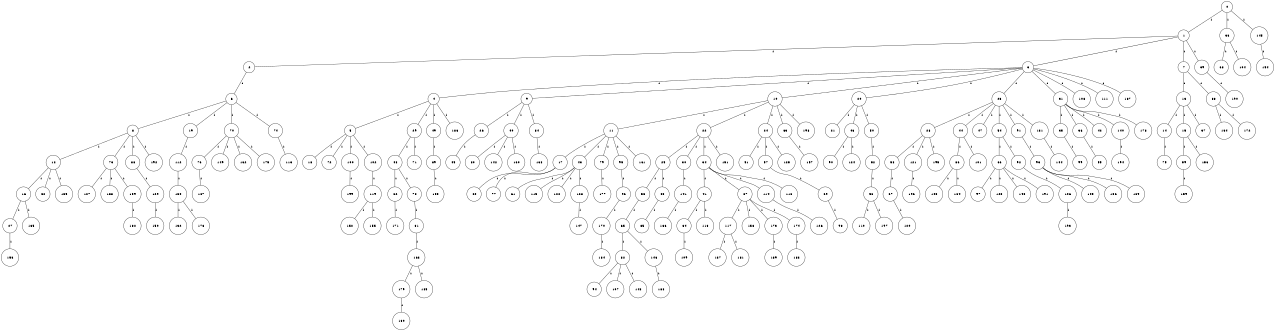 graph G {
size="8.5,11;"
ratio = "expand;"
fixedsize="true;"
overlap="scale;"
node[shape=circle,width=.12,hight=.12,fontsize=12]
edge[fontsize=12]

0[label=" 0" color=black, pos="1.9604761,1.4181979!"];
1[label=" 1" color=black, pos="2.4500533,0.951227!"];
2[label=" 2" color=black, pos="1.2695642,0.36725289!"];
3[label=" 3" color=black, pos="2.9669609,1.7452309!"];
4[label=" 4" color=black, pos="1.5431168,2.6461092!"];
5[label=" 5" color=black, pos="1.0675874,1.4735009!"];
6[label=" 6" color=black, pos="0.36434896,0.61158329!"];
7[label=" 7" color=black, pos="2.7796504,1.558742!"];
8[label=" 8" color=black, pos="1.6830721,0.11921117!"];
9[label=" 9" color=black, pos="2.3270435,1.0908957!"];
10[label=" 10" color=black, pos="0.30878695,0.31525876!"];
11[label=" 11" color=black, pos="2.3903608,2.926791!"];
12[label=" 12" color=black, pos="0.79194297,2.6343854!"];
13[label=" 13" color=black, pos="2.6108859,2.0073011!"];
14[label=" 14" color=black, pos="1.421838,1.4670276!"];
15[label=" 15" color=black, pos="1.305146,2.941615!"];
16[label=" 16" color=black, pos="1.0027095,1.1213435!"];
17[label=" 17" color=black, pos="1.1312643,1.9263606!"];
18[label=" 18" color=black, pos="2.6703879,2.7157992!"];
19[label=" 19" color=black, pos="0.30210896,2.9942263!"];
20[label=" 20" color=black, pos="2.2154902,0.95358228!"];
21[label=" 21" color=black, pos="0.73649808,1.801611!"];
22[label=" 22" color=black, pos="1.5797677,0.35982456!"];
23[label=" 23" color=black, pos="0.29440821,2.8731319!"];
24[label=" 24" color=black, pos="0.36226566,1.6268706!"];
25[label=" 25" color=black, pos="0.20671464,0.93358123!"];
26[label=" 26" color=black, pos="2.7948506,2.9378512!"];
27[label=" 27" color=black, pos="2.2919705,0.19101145!"];
28[label=" 28" color=black, pos="2.5606892,1.3338369!"];
29[label=" 29" color=black, pos="0.10547708,0.45552338!"];
30[label=" 30" color=black, pos="2.4040865,1.5701585!"];
31[label=" 31" color=black, pos="0.11678746,1.9956124!"];
32[label=" 32" color=black, pos="2.4377657,1.9725831!"];
33[label=" 33" color=black, pos="0.17571422,0.52158289!"];
34[label=" 34" color=black, pos="0.5555447,2.0675243!"];
35[label=" 35" color=black, pos="0.39151157,0.35497591!"];
36[label=" 36" color=black, pos="1.4031295,2.2493881!"];
37[label=" 37" color=black, pos="2.8242606,1.1938513!"];
38[label=" 38" color=black, pos="2.5202594,2.9268417!"];
39[label=" 39" color=black, pos="0.20730018,1.1161!"];
40[label=" 40" color=black, pos="2.5449371,1.2895463!"];
41[label=" 41" color=black, pos="0.99484739,1.6912161!"];
42[label=" 42" color=black, pos="0.27056328,2.3979073!"];
43[label=" 43" color=black, pos="1.0172761,0.61427564!"];
44[label=" 44" color=black, pos="1.441696,0.92901218!"];
45[label=" 45" color=black, pos="1.5685752,2.4943036!"];
46[label=" 46" color=black, pos="1.8868733,1.7258814!"];
47[label=" 47" color=black, pos="0.34359951,0.73923943!"];
48[label=" 48" color=black, pos="1.9306644,2.609188!"];
49[label=" 49" color=black, pos="0.83991491,1.4759039!"];
50[label=" 50" color=black, pos="0.059144458,0.77255304!"];
51[label=" 51" color=black, pos="2.6266944,2.4968262!"];
52[label=" 52" color=black, pos="1.2504924,0.33434689!"];
53[label=" 53" color=black, pos="1.5487019,1.9079021!"];
54[label=" 54" color=black, pos="1.2497959,0.52974876!"];
55[label=" 55" color=black, pos="1.4757649,2.4819321!"];
56[label=" 56" color=black, pos="2.2977739,2.3319411!"];
57[label=" 57" color=black, pos="2.3915241,1.248167!"];
58[label=" 58" color=black, pos="1.6816562,1.5270892!"];
59[label=" 59" color=black, pos="2.4075487,2.3767409!"];
60[label=" 60" color=black, pos="0.44975377,1.4771086!"];
61[label=" 61" color=black, pos="0.53973833,2.4340309!"];
62[label=" 62" color=black, pos="0.018794226,2.3829297!"];
63[label=" 63" color=black, pos="0.23276786,2.9009884!"];
64[label=" 64" color=black, pos="0.95598182,0.66823058!"];
65[label=" 65" color=black, pos="1.0407745,0.79817447!"];
66[label=" 66" color=black, pos="0.93711762,1.0307813!"];
67[label=" 67" color=black, pos="0.34917898,0.0027074437!"];
68[label=" 68" color=black, pos="2.1186099,0.79738843!"];
69[label=" 69" color=black, pos="1.8648268,0.44788254!"];
70[label=" 70" color=black, pos="2.195199,2.3781801!"];
71[label=" 71" color=black, pos="0.69567404,0.95850866!"];
72[label=" 72" color=black, pos="0.51209798,0.99916178!"];
73[label=" 73" color=black, pos="2.5431368,2.2753032!"];
74[label=" 74" color=black, pos="2.1225999,0.82492078!"];
75[label=" 75" color=black, pos="0.71360658,1.2707116!"];
76[label=" 76" color=black, pos="2.3074443,1.4905648!"];
77[label=" 77" color=black, pos="0.29951937,2.0558922!"];
78[label=" 78" color=black, pos="0.76925959,1.9226853!"];
79[label=" 79" color=black, pos="0.71324085,2.1165895!"];
80[label=" 80" color=black, pos="1.5079332,1.7782113!"];
81[label=" 81" color=black, pos="2.9130875,2.5313244!"];
82[label=" 82" color=black, pos="0.35959889,2.5074662!"];
83[label=" 83" color=black, pos="1.1838734,1.905422!"];
84[label=" 84" color=black, pos="0.84627783,1.6635889!"];
85[label=" 85" color=black, pos="2.3344341,0.64051561!"];
86[label=" 86" color=black, pos="0.15355345,1.5686273!"];
87[label=" 87" color=black, pos="2.4443949,0.09213312!"];
88[label=" 88" color=black, pos="0.8009681,2.0033981!"];
89[label=" 89" color=black, pos="0.92385889,2.749743!"];
90[label=" 90" color=black, pos="2.8909677,2.3566632!"];
91[label=" 91" color=black, pos="2.035387,1.5661589!"];
92[label=" 92" color=black, pos="2.658072,2.027462!"];
93[label=" 93" color=black, pos="1.949229,0.0961998!"];
94[label=" 94" color=black, pos="2.2311785,0.9695767!"];
95[label=" 95" color=black, pos="0.35004395,1.6279015!"];
96[label=" 96" color=black, pos="1.9320542,1.8650677!"];
97[label=" 97" color=black, pos="0.16602202,1.1393709!"];
98[label=" 98" color=black, pos="0.87201984,1.1318309!"];
99[label=" 99" color=black, pos="1.7581194,1.7890717!"];
100[label=" 100" color=black, pos="1.9277377,0.40869745!"];
101[label=" 101" color=black, pos="1.4845114,2.9797491!"];
102[label=" 102" color=black, pos="2.1697244,1.3912633!"];
103[label=" 103" color=black, pos="0.011035604,0.67078039!"];
104[label=" 104" color=black, pos="1.6504643,1.799003!"];
105[label=" 105" color=black, pos="2.1506587,0.87347603!"];
106[label=" 106" color=black, pos="0.434408,1.9300854!"];
107[label=" 107" color=black, pos="1.7032968,0.60871871!"];
108[label=" 108" color=black, pos="1.5356908,2.5080013!"];
109[label=" 109" color=black, pos="2.5223134,2.735892!"];
110[label=" 110" color=black, pos="0.43707613,2.2118061!"];
111[label=" 111" color=black, pos="1.1463201,2.3912016!"];
112[label=" 112" color=black, pos="2.4184346,2.6132706!"];
113[label=" 113" color=black, pos="1.1285784,2.5917718!"];
114[label=" 114" color=black, pos="0.49205358,2.7555138!"];
115[label=" 115" color=black, pos="1.2410143,2.826385!"];
116[label=" 116" color=black, pos="2.3816487,0.79690715!"];
117[label=" 117" color=black, pos="1.8221366,2.5959999!"];
118[label=" 118" color=black, pos="1.6599545,2.7073245!"];
119[label=" 119" color=black, pos="0.69039253,1.6030588!"];
120[label=" 120" color=black, pos="2.2887306,1.6779204!"];
121[label=" 121" color=black, pos="2.7030761,1.9802954!"];
122[label=" 122" color=black, pos="0.79154937,2.39048!"];
123[label=" 123" color=black, pos="0.10004169,2.8092686!"];
124[label=" 124" color=black, pos="1.5512513,2.3856524!"];
125[label=" 125" color=black, pos="0.13897497,1.6326006!"];
126[label=" 126" color=black, pos="0.78945828,1.605204!"];
127[label=" 127" color=black, pos="0.43845104,0.58867792!"];
128[label=" 128" color=black, pos="2.4245923,1.1444906!"];
129[label=" 129" color=black, pos="2.5362905,1.3227979!"];
130[label=" 130" color=black, pos="2.8605952,1.3604035!"];
131[label=" 131" color=black, pos="2.930143,0.44232727!"];
132[label=" 132" color=black, pos="2.7758479,0.8547821!"];
133[label=" 133" color=black, pos="1.809632,2.7137523!"];
134[label=" 134" color=black, pos="0.82730766,1.0789411!"];
135[label=" 135" color=black, pos="1.5272191,2.9929403!"];
136[label=" 136" color=black, pos="2.9342173,2.0794797!"];
137[label=" 137" color=black, pos="1.262217,1.7983476!"];
138[label=" 138" color=black, pos="1.1155556,0.083449184!"];
139[label=" 139" color=black, pos="0.32842311,2.5270929!"];
140[label=" 140" color=black, pos="1.3537561,2.0190939!"];
141[label=" 141" color=black, pos="1.8692577,2.7624783!"];
142[label=" 142" color=black, pos="0.051802472,2.962324!"];
143[label=" 143" color=black, pos="0.50903836,1.530833!"];
144[label=" 144" color=black, pos="1.0926953,2.9137633!"];
145[label=" 145" color=black, pos="2.0125903,0.47772454!"];
146[label=" 146" color=black, pos="1.8708619,2.1738446!"];
147[label=" 147" color=black, pos="0.086950181,0.30355602!"];
148[label=" 148" color=black, pos="0.082812538,2.6040944!"];
149[label=" 149" color=black, pos="2.0554961,1.6486355!"];
150[label=" 150" color=black, pos="1.2079921,2.6863201!"];
151[label=" 151" color=black, pos="0.56622385,2.1602861!"];
152[label=" 152" color=black, pos="0.82746581,0.013831428!"];
153[label=" 153" color=black, pos="0.78616035,0.96820214!"];
154[label=" 154" color=black, pos="1.0527297,2.8563073!"];
155[label=" 155" color=black, pos="0.84298431,1.5803862!"];
156[label=" 156" color=black, pos="2.4825132,2.877867!"];
157[label=" 157" color=black, pos="1.5510533,1.6453078!"];
158[label=" 158" color=black, pos="1.137462,2.476076!"];
159[label=" 159" color=black, pos="0.54878105,1.362605!"];
160[label=" 160" color=black, pos="2.7104115,0.21630302!"];
161[label=" 161" color=black, pos="0.86799243,2.1535941!"];
162[label=" 162" color=black, pos="0.32655194,1.060402!"];
163[label=" 163" color=black, pos="1.1697647,0.095333097!"];
164[label=" 164" color=black, pos="1.8252688,0.19028714!"];
165[label=" 165" color=black, pos="0.49970268,1.1353676!"];
166[label=" 166" color=black, pos="1.1672229,0.34085062!"];
167[label=" 167" color=black, pos="1.2478056,0.092250775!"];
168[label=" 168" color=black, pos="2.0798921,1.454789!"];
169[label=" 169" color=black, pos="1.493059,1.8686067!"];
170[label=" 170" color=black, pos="0.61828457,1.9891471!"];
171[label=" 171" color=black, pos="0.56979686,1.4403272!"];
172[label=" 172" color=black, pos="2.0576804,0.77138778!"];
173[label=" 173" color=black, pos="0.46620925,2.1945478!"];
174[label=" 174" color=black, pos="0.51819894,0.34943604!"];
175[label=" 175" color=black, pos="0.23885405,2.7242217!"];
176[label=" 176" color=black, pos="1.7502406,1.2666307!"];
177[label=" 177" color=black, pos="1.7873939,1.0629104!"];
178[label=" 178" color=black, pos="1.064246,2.1937277!"];
179[label=" 179" color=black, pos="2.1365378,1.0291086!"];
180[label=" 180" color=black, pos="2.2646692,2.7516012!"];
181[label=" 181" color=black, pos="0.70725171,1.3643106!"];
182[label=" 182" color=black, pos="0.48154742,1.9914552!"];
183[label=" 183" color=black, pos="1.1554334,1.0391476!"];
184[label=" 184" color=black, pos="0.89468764,0.14897359!"];
185[label=" 185" color=black, pos="1.4410157,0.087759972!"];
186[label=" 186" color=black, pos="0.26394163,0.13930467!"];
187[label=" 187" color=black, pos="1.9155426,0.59469765!"];
188[label=" 188" color=black, pos="0.96890956,2.9110903!"];
189[label=" 189" color=black, pos="0.29244791,0.90161192!"];
190[label=" 190" color=black, pos="0.98914748,2.4943968!"];
191[label=" 191" color=black, pos="1.608744,2.0502549!"];
192[label=" 192" color=black, pos="2.8393228,0.18551319!"];
193[label=" 193" color=black, pos="0.41111258,2.7856003!"];
194[label=" 194" color=black, pos="1.5547609,0.075533662!"];
195[label=" 195" color=black, pos="2.0933182,2.6505153!"];
196[label=" 196" color=black, pos="1.0165302,2.738389!"];
197[label=" 197" color=black, pos="2.8370064,2.0829734!"];
198[label=" 198" color=black, pos="0.53306805,0.97073479!"];
199[label=" 199" color=black, pos="1.1109147,0.64524376!"];
0--1[label="1"]
0--33[label="1"]
0--145[label="1"]
1--2[label="1"]
1--3[label="1"]
1--7[label="1"]
1--39[label="1"]
2--6[label="1"]
3--4[label="1"]
3--9[label="1"]
3--10[label="1"]
3--20[label="1"]
3--23[label="1"]
3--31[label="1"]
3--108[label="1"]
3--111[label="1"]
3--187[label="1"]
4--5[label="1"]
4--29[label="1"]
4--49[label="1"]
4--186[label="1"]
5--18[label="1"]
5--72[label="1"]
5--100[label="1"]
5--102[label="1"]
6--8[label="1"]
6--19[label="1"]
6--70[label="1"]
6--74[label="1"]
7--13[label="1"]
7--38[label="1"]
8--12[label="1"]
8--73[label="1"]
8--88[label="1"]
8--192[label="1"]
9--26[label="1"]
9--40[label="1"]
9--84[label="1"]
10--11[label="1"]
10--22[label="1"]
10--24[label="1"]
10--63[label="1"]
10--198[label="1"]
11--17[label="1"]
11--43[label="1"]
11--79[label="1"]
11--95[label="1"]
11--161[label="1"]
12--16[label="1"]
12--32[label="1"]
12--135[label="1"]
13--14[label="1"]
13--15[label="1"]
13--37[label="1"]
14--75[label="1"]
15--59[label="1"]
15--156[label="1"]
16--27[label="1"]
16--165[label="1"]
17--60[label="1"]
17--77[label="1"]
19--112[label="1"]
20--21[label="1"]
20--46[label="1"]
20--50[label="1"]
22--25[label="1"]
22--30[label="1"]
22--34[label="1"]
22--151[label="1"]
23--28[label="1"]
23--44[label="1"]
23--47[label="1"]
23--54[label="1"]
23--91[label="1"]
23--131[label="1"]
24--51[label="1"]
24--57[label="1"]
24--125[label="1"]
25--53[label="1"]
25--83[label="1"]
26--45[label="1"]
27--153[label="1"]
28--58[label="1"]
28--121[label="1"]
28--195[label="1"]
29--48[label="1"]
29--71[label="1"]
30--141[label="1"]
31--35[label="1"]
31--36[label="1"]
31--42[label="1"]
31--140[label="1"]
31--178[label="1"]
33--68[label="1"]
33--104[label="1"]
34--41[label="1"]
34--87[label="1"]
34--114[label="1"]
34--116[label="1"]
35--99[label="1"]
36--55[label="1"]
38--134[label="1"]
38--172[label="1"]
39--190[label="1"]
40--80[label="1"]
40--142[label="1"]
40--160[label="1"]
41--64[label="1"]
41--118[label="1"]
43--61[label="1"]
43--115[label="1"]
43--122[label="1"]
43--128[label="1"]
44--86[label="1"]
44--101[label="1"]
46--90[label="1"]
46--124[label="1"]
48--62[label="1"]
48--78[label="1"]
49--89[label="1"]
50--52[label="1"]
52--56[label="1"]
53--65[label="1"]
54--66[label="1"]
54--92[label="1"]
56--110[label="1"]
56--197[label="1"]
57--69[label="1"]
58--67[label="1"]
59--159[label="1"]
62--171[label="1"]
63--157[label="1"]
64--109[label="1"]
65--82[label="1"]
65--146[label="1"]
66--97[label="1"]
66--123[label="1"]
66--143[label="1"]
66--191[label="1"]
67--120[label="1"]
69--98[label="1"]
70--76[label="1"]
70--149[label="1"]
70--162[label="1"]
70--175[label="1"]
73--127[label="1"]
73--138[label="1"]
73--139[label="1"]
74--113[label="1"]
76--167[label="1"]
78--81[label="1"]
79--177[label="1"]
81--163[label="1"]
82--94[label="1"]
82--107[label="1"]
82--148[label="1"]
83--85[label="1"]
84--168[label="1"]
86--103[label="1"]
86--164[label="1"]
87--117[label="1"]
87--158[label="1"]
87--173[label="1"]
87--174[label="1"]
88--129[label="1"]
89--133[label="1"]
91--93[label="1"]
92--106[label="1"]
93--105[label="1"]
93--136[label="1"]
93--169[label="1"]
95--96[label="1"]
96--170[label="1"]
100--199[label="1"]
102--119[label="1"]
106--193[label="1"]
112--130[label="1"]
114--126[label="1"]
117--137[label="1"]
117--181[label="1"]
119--152[label="1"]
119--155[label="1"]
121--196[label="1"]
128--147[label="1"]
129--150[label="1"]
130--132[label="1"]
130--176[label="1"]
131--144[label="1"]
139--182[label="1"]
140--194[label="1"]
141--166[label="1"]
145--154[label="1"]
146--188[label="1"]
163--179[label="1"]
163--185[label="1"]
170--184[label="1"]
173--189[label="1"]
174--183[label="1"]
179--180[label="1"]

}
